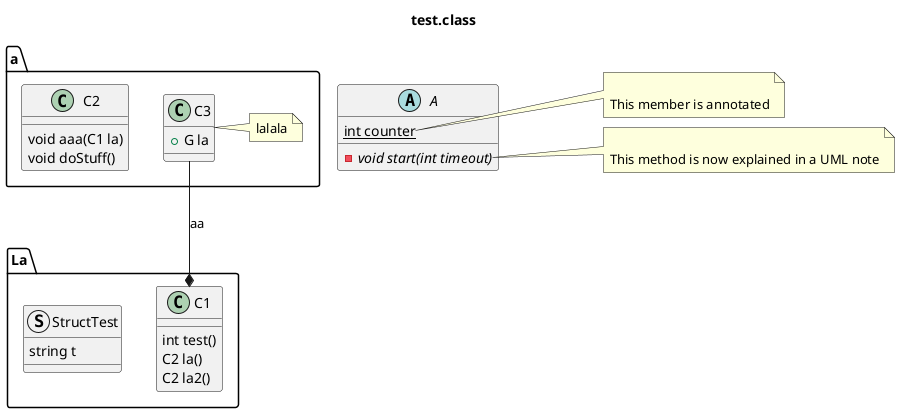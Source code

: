 @startuml

title test.class

!$f = true
skinparam lalaa aaa
skinparam class {
  color green
}

abstract class A {
  /'
  alalal

  '/

  {static} int counter
  - {abstract} void start(int timeout)
}

package La{
  class C1 {
    int test()
    C2 la()
    C2 la2()
  }

  struct StructTest {
    string t
   
  }
}

package a{
  class C2 {
    void aaa(C1 la)
    void doStuff()
  }

  class C3 {
    + G la
  }


  note right of C3: lalala

}


note right of A::counter

This member is annotated
end note

note right of A::start

This method is now explained in a UML note
end note

note on link: lalaala

C3 --* C1 : aa
@enduml
